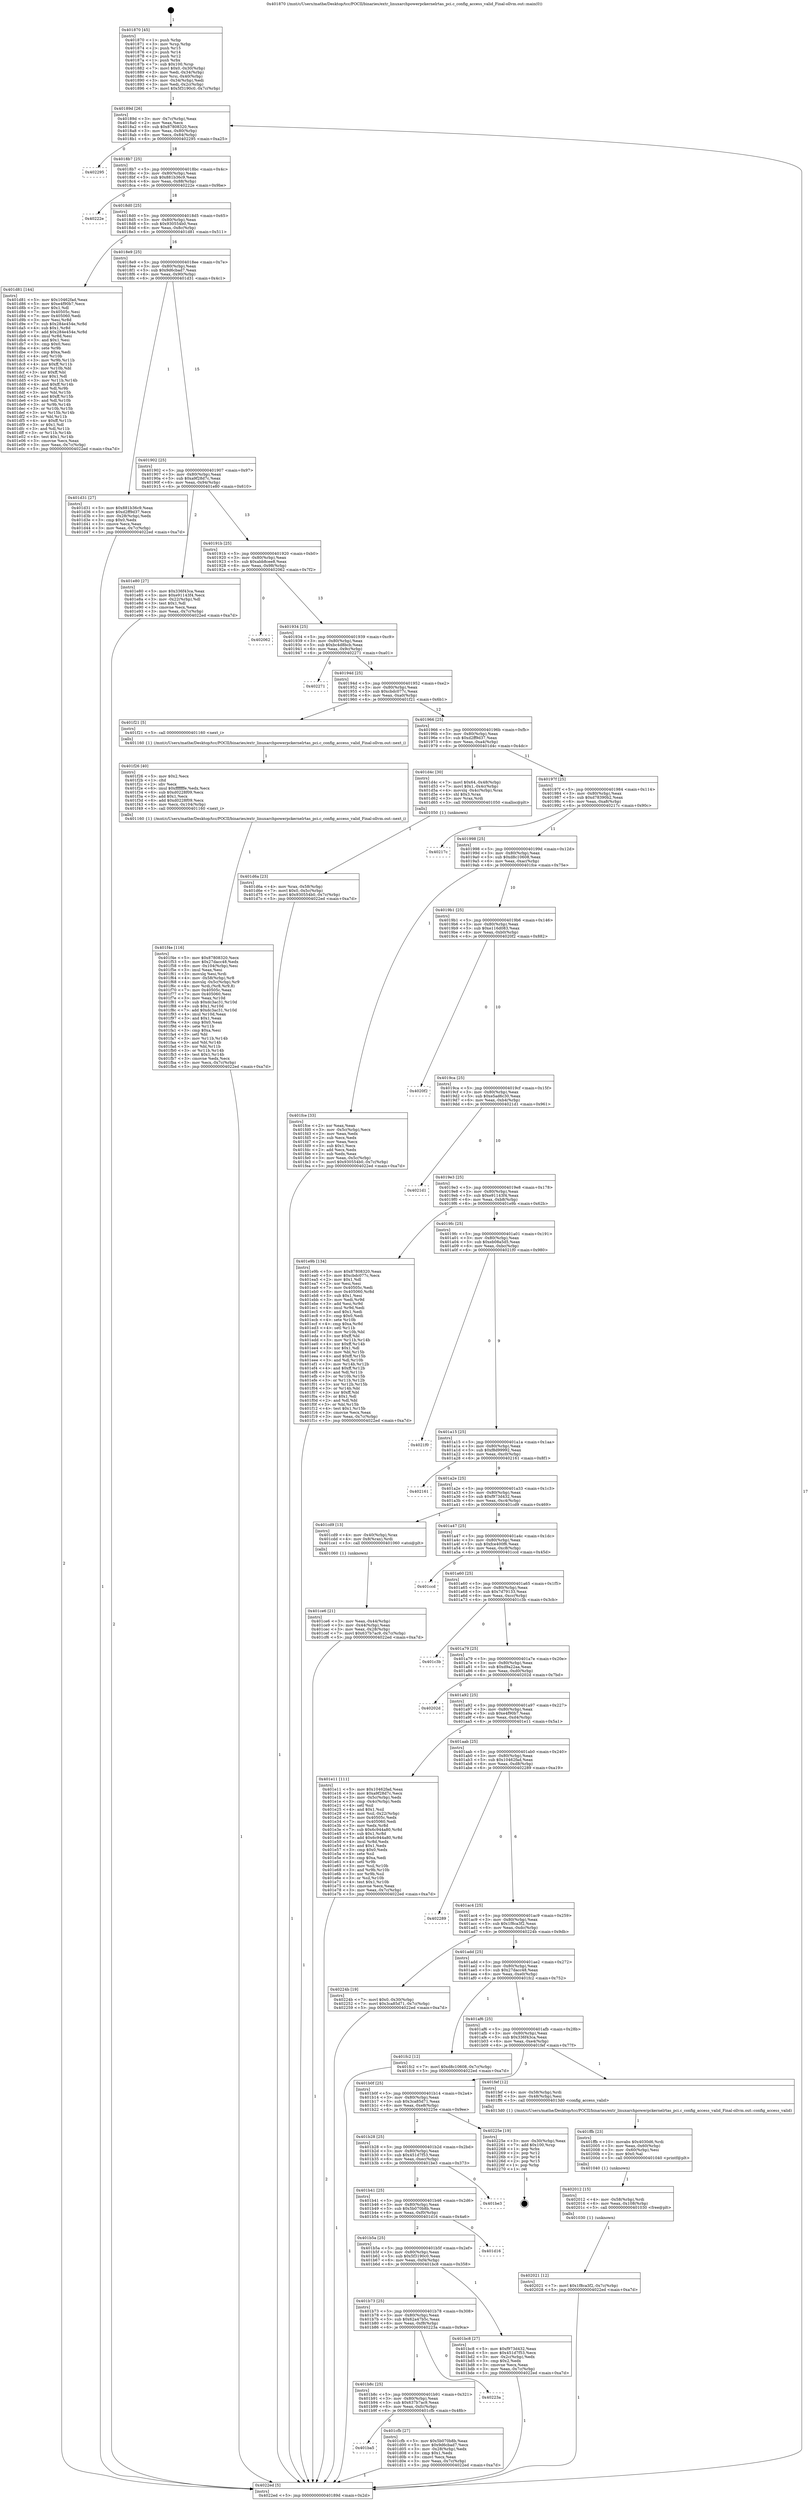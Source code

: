digraph "0x401870" {
  label = "0x401870 (/mnt/c/Users/mathe/Desktop/tcc/POCII/binaries/extr_linuxarchpowerpckernelrtas_pci.c_config_access_valid_Final-ollvm.out::main(0))"
  labelloc = "t"
  node[shape=record]

  Entry [label="",width=0.3,height=0.3,shape=circle,fillcolor=black,style=filled]
  "0x40189d" [label="{
     0x40189d [26]\l
     | [instrs]\l
     &nbsp;&nbsp;0x40189d \<+3\>: mov -0x7c(%rbp),%eax\l
     &nbsp;&nbsp;0x4018a0 \<+2\>: mov %eax,%ecx\l
     &nbsp;&nbsp;0x4018a2 \<+6\>: sub $0x87808320,%ecx\l
     &nbsp;&nbsp;0x4018a8 \<+3\>: mov %eax,-0x80(%rbp)\l
     &nbsp;&nbsp;0x4018ab \<+6\>: mov %ecx,-0x84(%rbp)\l
     &nbsp;&nbsp;0x4018b1 \<+6\>: je 0000000000402295 \<main+0xa25\>\l
  }"]
  "0x402295" [label="{
     0x402295\l
  }", style=dashed]
  "0x4018b7" [label="{
     0x4018b7 [25]\l
     | [instrs]\l
     &nbsp;&nbsp;0x4018b7 \<+5\>: jmp 00000000004018bc \<main+0x4c\>\l
     &nbsp;&nbsp;0x4018bc \<+3\>: mov -0x80(%rbp),%eax\l
     &nbsp;&nbsp;0x4018bf \<+5\>: sub $0x881b36c9,%eax\l
     &nbsp;&nbsp;0x4018c4 \<+6\>: mov %eax,-0x88(%rbp)\l
     &nbsp;&nbsp;0x4018ca \<+6\>: je 000000000040222e \<main+0x9be\>\l
  }"]
  Exit [label="",width=0.3,height=0.3,shape=circle,fillcolor=black,style=filled,peripheries=2]
  "0x40222e" [label="{
     0x40222e\l
  }", style=dashed]
  "0x4018d0" [label="{
     0x4018d0 [25]\l
     | [instrs]\l
     &nbsp;&nbsp;0x4018d0 \<+5\>: jmp 00000000004018d5 \<main+0x65\>\l
     &nbsp;&nbsp;0x4018d5 \<+3\>: mov -0x80(%rbp),%eax\l
     &nbsp;&nbsp;0x4018d8 \<+5\>: sub $0x930554b0,%eax\l
     &nbsp;&nbsp;0x4018dd \<+6\>: mov %eax,-0x8c(%rbp)\l
     &nbsp;&nbsp;0x4018e3 \<+6\>: je 0000000000401d81 \<main+0x511\>\l
  }"]
  "0x402021" [label="{
     0x402021 [12]\l
     | [instrs]\l
     &nbsp;&nbsp;0x402021 \<+7\>: movl $0x1f8ca3f2,-0x7c(%rbp)\l
     &nbsp;&nbsp;0x402028 \<+5\>: jmp 00000000004022ed \<main+0xa7d\>\l
  }"]
  "0x401d81" [label="{
     0x401d81 [144]\l
     | [instrs]\l
     &nbsp;&nbsp;0x401d81 \<+5\>: mov $0x10462fad,%eax\l
     &nbsp;&nbsp;0x401d86 \<+5\>: mov $0xe4f90b7,%ecx\l
     &nbsp;&nbsp;0x401d8b \<+2\>: mov $0x1,%dl\l
     &nbsp;&nbsp;0x401d8d \<+7\>: mov 0x40505c,%esi\l
     &nbsp;&nbsp;0x401d94 \<+7\>: mov 0x405060,%edi\l
     &nbsp;&nbsp;0x401d9b \<+3\>: mov %esi,%r8d\l
     &nbsp;&nbsp;0x401d9e \<+7\>: sub $0x284e454e,%r8d\l
     &nbsp;&nbsp;0x401da5 \<+4\>: sub $0x1,%r8d\l
     &nbsp;&nbsp;0x401da9 \<+7\>: add $0x284e454e,%r8d\l
     &nbsp;&nbsp;0x401db0 \<+4\>: imul %r8d,%esi\l
     &nbsp;&nbsp;0x401db4 \<+3\>: and $0x1,%esi\l
     &nbsp;&nbsp;0x401db7 \<+3\>: cmp $0x0,%esi\l
     &nbsp;&nbsp;0x401dba \<+4\>: sete %r9b\l
     &nbsp;&nbsp;0x401dbe \<+3\>: cmp $0xa,%edi\l
     &nbsp;&nbsp;0x401dc1 \<+4\>: setl %r10b\l
     &nbsp;&nbsp;0x401dc5 \<+3\>: mov %r9b,%r11b\l
     &nbsp;&nbsp;0x401dc8 \<+4\>: xor $0xff,%r11b\l
     &nbsp;&nbsp;0x401dcc \<+3\>: mov %r10b,%bl\l
     &nbsp;&nbsp;0x401dcf \<+3\>: xor $0xff,%bl\l
     &nbsp;&nbsp;0x401dd2 \<+3\>: xor $0x1,%dl\l
     &nbsp;&nbsp;0x401dd5 \<+3\>: mov %r11b,%r14b\l
     &nbsp;&nbsp;0x401dd8 \<+4\>: and $0xff,%r14b\l
     &nbsp;&nbsp;0x401ddc \<+3\>: and %dl,%r9b\l
     &nbsp;&nbsp;0x401ddf \<+3\>: mov %bl,%r15b\l
     &nbsp;&nbsp;0x401de2 \<+4\>: and $0xff,%r15b\l
     &nbsp;&nbsp;0x401de6 \<+3\>: and %dl,%r10b\l
     &nbsp;&nbsp;0x401de9 \<+3\>: or %r9b,%r14b\l
     &nbsp;&nbsp;0x401dec \<+3\>: or %r10b,%r15b\l
     &nbsp;&nbsp;0x401def \<+3\>: xor %r15b,%r14b\l
     &nbsp;&nbsp;0x401df2 \<+3\>: or %bl,%r11b\l
     &nbsp;&nbsp;0x401df5 \<+4\>: xor $0xff,%r11b\l
     &nbsp;&nbsp;0x401df9 \<+3\>: or $0x1,%dl\l
     &nbsp;&nbsp;0x401dfc \<+3\>: and %dl,%r11b\l
     &nbsp;&nbsp;0x401dff \<+3\>: or %r11b,%r14b\l
     &nbsp;&nbsp;0x401e02 \<+4\>: test $0x1,%r14b\l
     &nbsp;&nbsp;0x401e06 \<+3\>: cmovne %ecx,%eax\l
     &nbsp;&nbsp;0x401e09 \<+3\>: mov %eax,-0x7c(%rbp)\l
     &nbsp;&nbsp;0x401e0c \<+5\>: jmp 00000000004022ed \<main+0xa7d\>\l
  }"]
  "0x4018e9" [label="{
     0x4018e9 [25]\l
     | [instrs]\l
     &nbsp;&nbsp;0x4018e9 \<+5\>: jmp 00000000004018ee \<main+0x7e\>\l
     &nbsp;&nbsp;0x4018ee \<+3\>: mov -0x80(%rbp),%eax\l
     &nbsp;&nbsp;0x4018f1 \<+5\>: sub $0x9d6cbad7,%eax\l
     &nbsp;&nbsp;0x4018f6 \<+6\>: mov %eax,-0x90(%rbp)\l
     &nbsp;&nbsp;0x4018fc \<+6\>: je 0000000000401d31 \<main+0x4c1\>\l
  }"]
  "0x402012" [label="{
     0x402012 [15]\l
     | [instrs]\l
     &nbsp;&nbsp;0x402012 \<+4\>: mov -0x58(%rbp),%rdi\l
     &nbsp;&nbsp;0x402016 \<+6\>: mov %eax,-0x108(%rbp)\l
     &nbsp;&nbsp;0x40201c \<+5\>: call 0000000000401030 \<free@plt\>\l
     | [calls]\l
     &nbsp;&nbsp;0x401030 \{1\} (unknown)\l
  }"]
  "0x401d31" [label="{
     0x401d31 [27]\l
     | [instrs]\l
     &nbsp;&nbsp;0x401d31 \<+5\>: mov $0x881b36c9,%eax\l
     &nbsp;&nbsp;0x401d36 \<+5\>: mov $0xd2ff9d37,%ecx\l
     &nbsp;&nbsp;0x401d3b \<+3\>: mov -0x28(%rbp),%edx\l
     &nbsp;&nbsp;0x401d3e \<+3\>: cmp $0x0,%edx\l
     &nbsp;&nbsp;0x401d41 \<+3\>: cmove %ecx,%eax\l
     &nbsp;&nbsp;0x401d44 \<+3\>: mov %eax,-0x7c(%rbp)\l
     &nbsp;&nbsp;0x401d47 \<+5\>: jmp 00000000004022ed \<main+0xa7d\>\l
  }"]
  "0x401902" [label="{
     0x401902 [25]\l
     | [instrs]\l
     &nbsp;&nbsp;0x401902 \<+5\>: jmp 0000000000401907 \<main+0x97\>\l
     &nbsp;&nbsp;0x401907 \<+3\>: mov -0x80(%rbp),%eax\l
     &nbsp;&nbsp;0x40190a \<+5\>: sub $0xa9f28d7c,%eax\l
     &nbsp;&nbsp;0x40190f \<+6\>: mov %eax,-0x94(%rbp)\l
     &nbsp;&nbsp;0x401915 \<+6\>: je 0000000000401e80 \<main+0x610\>\l
  }"]
  "0x401ffb" [label="{
     0x401ffb [23]\l
     | [instrs]\l
     &nbsp;&nbsp;0x401ffb \<+10\>: movabs $0x4030d6,%rdi\l
     &nbsp;&nbsp;0x402005 \<+3\>: mov %eax,-0x60(%rbp)\l
     &nbsp;&nbsp;0x402008 \<+3\>: mov -0x60(%rbp),%esi\l
     &nbsp;&nbsp;0x40200b \<+2\>: mov $0x0,%al\l
     &nbsp;&nbsp;0x40200d \<+5\>: call 0000000000401040 \<printf@plt\>\l
     | [calls]\l
     &nbsp;&nbsp;0x401040 \{1\} (unknown)\l
  }"]
  "0x401e80" [label="{
     0x401e80 [27]\l
     | [instrs]\l
     &nbsp;&nbsp;0x401e80 \<+5\>: mov $0x336f43ca,%eax\l
     &nbsp;&nbsp;0x401e85 \<+5\>: mov $0xe91143f4,%ecx\l
     &nbsp;&nbsp;0x401e8a \<+3\>: mov -0x22(%rbp),%dl\l
     &nbsp;&nbsp;0x401e8d \<+3\>: test $0x1,%dl\l
     &nbsp;&nbsp;0x401e90 \<+3\>: cmovne %ecx,%eax\l
     &nbsp;&nbsp;0x401e93 \<+3\>: mov %eax,-0x7c(%rbp)\l
     &nbsp;&nbsp;0x401e96 \<+5\>: jmp 00000000004022ed \<main+0xa7d\>\l
  }"]
  "0x40191b" [label="{
     0x40191b [25]\l
     | [instrs]\l
     &nbsp;&nbsp;0x40191b \<+5\>: jmp 0000000000401920 \<main+0xb0\>\l
     &nbsp;&nbsp;0x401920 \<+3\>: mov -0x80(%rbp),%eax\l
     &nbsp;&nbsp;0x401923 \<+5\>: sub $0xabb8cee8,%eax\l
     &nbsp;&nbsp;0x401928 \<+6\>: mov %eax,-0x98(%rbp)\l
     &nbsp;&nbsp;0x40192e \<+6\>: je 0000000000402062 \<main+0x7f2\>\l
  }"]
  "0x401f4e" [label="{
     0x401f4e [116]\l
     | [instrs]\l
     &nbsp;&nbsp;0x401f4e \<+5\>: mov $0x87808320,%ecx\l
     &nbsp;&nbsp;0x401f53 \<+5\>: mov $0x27dacc48,%edx\l
     &nbsp;&nbsp;0x401f58 \<+6\>: mov -0x104(%rbp),%esi\l
     &nbsp;&nbsp;0x401f5e \<+3\>: imul %eax,%esi\l
     &nbsp;&nbsp;0x401f61 \<+3\>: movslq %esi,%rdi\l
     &nbsp;&nbsp;0x401f64 \<+4\>: mov -0x58(%rbp),%r8\l
     &nbsp;&nbsp;0x401f68 \<+4\>: movslq -0x5c(%rbp),%r9\l
     &nbsp;&nbsp;0x401f6c \<+4\>: mov %rdi,(%r8,%r9,8)\l
     &nbsp;&nbsp;0x401f70 \<+7\>: mov 0x40505c,%eax\l
     &nbsp;&nbsp;0x401f77 \<+7\>: mov 0x405060,%esi\l
     &nbsp;&nbsp;0x401f7e \<+3\>: mov %eax,%r10d\l
     &nbsp;&nbsp;0x401f81 \<+7\>: sub $0xdc3ac31,%r10d\l
     &nbsp;&nbsp;0x401f88 \<+4\>: sub $0x1,%r10d\l
     &nbsp;&nbsp;0x401f8c \<+7\>: add $0xdc3ac31,%r10d\l
     &nbsp;&nbsp;0x401f93 \<+4\>: imul %r10d,%eax\l
     &nbsp;&nbsp;0x401f97 \<+3\>: and $0x1,%eax\l
     &nbsp;&nbsp;0x401f9a \<+3\>: cmp $0x0,%eax\l
     &nbsp;&nbsp;0x401f9d \<+4\>: sete %r11b\l
     &nbsp;&nbsp;0x401fa1 \<+3\>: cmp $0xa,%esi\l
     &nbsp;&nbsp;0x401fa4 \<+3\>: setl %bl\l
     &nbsp;&nbsp;0x401fa7 \<+3\>: mov %r11b,%r14b\l
     &nbsp;&nbsp;0x401faa \<+3\>: and %bl,%r14b\l
     &nbsp;&nbsp;0x401fad \<+3\>: xor %bl,%r11b\l
     &nbsp;&nbsp;0x401fb0 \<+3\>: or %r11b,%r14b\l
     &nbsp;&nbsp;0x401fb3 \<+4\>: test $0x1,%r14b\l
     &nbsp;&nbsp;0x401fb7 \<+3\>: cmovne %edx,%ecx\l
     &nbsp;&nbsp;0x401fba \<+3\>: mov %ecx,-0x7c(%rbp)\l
     &nbsp;&nbsp;0x401fbd \<+5\>: jmp 00000000004022ed \<main+0xa7d\>\l
  }"]
  "0x402062" [label="{
     0x402062\l
  }", style=dashed]
  "0x401934" [label="{
     0x401934 [25]\l
     | [instrs]\l
     &nbsp;&nbsp;0x401934 \<+5\>: jmp 0000000000401939 \<main+0xc9\>\l
     &nbsp;&nbsp;0x401939 \<+3\>: mov -0x80(%rbp),%eax\l
     &nbsp;&nbsp;0x40193c \<+5\>: sub $0xbc4d8bcb,%eax\l
     &nbsp;&nbsp;0x401941 \<+6\>: mov %eax,-0x9c(%rbp)\l
     &nbsp;&nbsp;0x401947 \<+6\>: je 0000000000402271 \<main+0xa01\>\l
  }"]
  "0x401f26" [label="{
     0x401f26 [40]\l
     | [instrs]\l
     &nbsp;&nbsp;0x401f26 \<+5\>: mov $0x2,%ecx\l
     &nbsp;&nbsp;0x401f2b \<+1\>: cltd\l
     &nbsp;&nbsp;0x401f2c \<+2\>: idiv %ecx\l
     &nbsp;&nbsp;0x401f2e \<+6\>: imul $0xfffffffe,%edx,%ecx\l
     &nbsp;&nbsp;0x401f34 \<+6\>: sub $0xd0228f09,%ecx\l
     &nbsp;&nbsp;0x401f3a \<+3\>: add $0x1,%ecx\l
     &nbsp;&nbsp;0x401f3d \<+6\>: add $0xd0228f09,%ecx\l
     &nbsp;&nbsp;0x401f43 \<+6\>: mov %ecx,-0x104(%rbp)\l
     &nbsp;&nbsp;0x401f49 \<+5\>: call 0000000000401160 \<next_i\>\l
     | [calls]\l
     &nbsp;&nbsp;0x401160 \{1\} (/mnt/c/Users/mathe/Desktop/tcc/POCII/binaries/extr_linuxarchpowerpckernelrtas_pci.c_config_access_valid_Final-ollvm.out::next_i)\l
  }"]
  "0x402271" [label="{
     0x402271\l
  }", style=dashed]
  "0x40194d" [label="{
     0x40194d [25]\l
     | [instrs]\l
     &nbsp;&nbsp;0x40194d \<+5\>: jmp 0000000000401952 \<main+0xe2\>\l
     &nbsp;&nbsp;0x401952 \<+3\>: mov -0x80(%rbp),%eax\l
     &nbsp;&nbsp;0x401955 \<+5\>: sub $0xcbdc077c,%eax\l
     &nbsp;&nbsp;0x40195a \<+6\>: mov %eax,-0xa0(%rbp)\l
     &nbsp;&nbsp;0x401960 \<+6\>: je 0000000000401f21 \<main+0x6b1\>\l
  }"]
  "0x401d6a" [label="{
     0x401d6a [23]\l
     | [instrs]\l
     &nbsp;&nbsp;0x401d6a \<+4\>: mov %rax,-0x58(%rbp)\l
     &nbsp;&nbsp;0x401d6e \<+7\>: movl $0x0,-0x5c(%rbp)\l
     &nbsp;&nbsp;0x401d75 \<+7\>: movl $0x930554b0,-0x7c(%rbp)\l
     &nbsp;&nbsp;0x401d7c \<+5\>: jmp 00000000004022ed \<main+0xa7d\>\l
  }"]
  "0x401f21" [label="{
     0x401f21 [5]\l
     | [instrs]\l
     &nbsp;&nbsp;0x401f21 \<+5\>: call 0000000000401160 \<next_i\>\l
     | [calls]\l
     &nbsp;&nbsp;0x401160 \{1\} (/mnt/c/Users/mathe/Desktop/tcc/POCII/binaries/extr_linuxarchpowerpckernelrtas_pci.c_config_access_valid_Final-ollvm.out::next_i)\l
  }"]
  "0x401966" [label="{
     0x401966 [25]\l
     | [instrs]\l
     &nbsp;&nbsp;0x401966 \<+5\>: jmp 000000000040196b \<main+0xfb\>\l
     &nbsp;&nbsp;0x40196b \<+3\>: mov -0x80(%rbp),%eax\l
     &nbsp;&nbsp;0x40196e \<+5\>: sub $0xd2ff9d37,%eax\l
     &nbsp;&nbsp;0x401973 \<+6\>: mov %eax,-0xa4(%rbp)\l
     &nbsp;&nbsp;0x401979 \<+6\>: je 0000000000401d4c \<main+0x4dc\>\l
  }"]
  "0x401ba5" [label="{
     0x401ba5\l
  }", style=dashed]
  "0x401d4c" [label="{
     0x401d4c [30]\l
     | [instrs]\l
     &nbsp;&nbsp;0x401d4c \<+7\>: movl $0x64,-0x48(%rbp)\l
     &nbsp;&nbsp;0x401d53 \<+7\>: movl $0x1,-0x4c(%rbp)\l
     &nbsp;&nbsp;0x401d5a \<+4\>: movslq -0x4c(%rbp),%rax\l
     &nbsp;&nbsp;0x401d5e \<+4\>: shl $0x3,%rax\l
     &nbsp;&nbsp;0x401d62 \<+3\>: mov %rax,%rdi\l
     &nbsp;&nbsp;0x401d65 \<+5\>: call 0000000000401050 \<malloc@plt\>\l
     | [calls]\l
     &nbsp;&nbsp;0x401050 \{1\} (unknown)\l
  }"]
  "0x40197f" [label="{
     0x40197f [25]\l
     | [instrs]\l
     &nbsp;&nbsp;0x40197f \<+5\>: jmp 0000000000401984 \<main+0x114\>\l
     &nbsp;&nbsp;0x401984 \<+3\>: mov -0x80(%rbp),%eax\l
     &nbsp;&nbsp;0x401987 \<+5\>: sub $0xd78390b2,%eax\l
     &nbsp;&nbsp;0x40198c \<+6\>: mov %eax,-0xa8(%rbp)\l
     &nbsp;&nbsp;0x401992 \<+6\>: je 000000000040217c \<main+0x90c\>\l
  }"]
  "0x401cfb" [label="{
     0x401cfb [27]\l
     | [instrs]\l
     &nbsp;&nbsp;0x401cfb \<+5\>: mov $0x5b070b8b,%eax\l
     &nbsp;&nbsp;0x401d00 \<+5\>: mov $0x9d6cbad7,%ecx\l
     &nbsp;&nbsp;0x401d05 \<+3\>: mov -0x28(%rbp),%edx\l
     &nbsp;&nbsp;0x401d08 \<+3\>: cmp $0x1,%edx\l
     &nbsp;&nbsp;0x401d0b \<+3\>: cmovl %ecx,%eax\l
     &nbsp;&nbsp;0x401d0e \<+3\>: mov %eax,-0x7c(%rbp)\l
     &nbsp;&nbsp;0x401d11 \<+5\>: jmp 00000000004022ed \<main+0xa7d\>\l
  }"]
  "0x40217c" [label="{
     0x40217c\l
  }", style=dashed]
  "0x401998" [label="{
     0x401998 [25]\l
     | [instrs]\l
     &nbsp;&nbsp;0x401998 \<+5\>: jmp 000000000040199d \<main+0x12d\>\l
     &nbsp;&nbsp;0x40199d \<+3\>: mov -0x80(%rbp),%eax\l
     &nbsp;&nbsp;0x4019a0 \<+5\>: sub $0xd8c10608,%eax\l
     &nbsp;&nbsp;0x4019a5 \<+6\>: mov %eax,-0xac(%rbp)\l
     &nbsp;&nbsp;0x4019ab \<+6\>: je 0000000000401fce \<main+0x75e\>\l
  }"]
  "0x401b8c" [label="{
     0x401b8c [25]\l
     | [instrs]\l
     &nbsp;&nbsp;0x401b8c \<+5\>: jmp 0000000000401b91 \<main+0x321\>\l
     &nbsp;&nbsp;0x401b91 \<+3\>: mov -0x80(%rbp),%eax\l
     &nbsp;&nbsp;0x401b94 \<+5\>: sub $0x637b7ac9,%eax\l
     &nbsp;&nbsp;0x401b99 \<+6\>: mov %eax,-0xfc(%rbp)\l
     &nbsp;&nbsp;0x401b9f \<+6\>: je 0000000000401cfb \<main+0x48b\>\l
  }"]
  "0x401fce" [label="{
     0x401fce [33]\l
     | [instrs]\l
     &nbsp;&nbsp;0x401fce \<+2\>: xor %eax,%eax\l
     &nbsp;&nbsp;0x401fd0 \<+3\>: mov -0x5c(%rbp),%ecx\l
     &nbsp;&nbsp;0x401fd3 \<+2\>: mov %eax,%edx\l
     &nbsp;&nbsp;0x401fd5 \<+2\>: sub %ecx,%edx\l
     &nbsp;&nbsp;0x401fd7 \<+2\>: mov %eax,%ecx\l
     &nbsp;&nbsp;0x401fd9 \<+3\>: sub $0x1,%ecx\l
     &nbsp;&nbsp;0x401fdc \<+2\>: add %ecx,%edx\l
     &nbsp;&nbsp;0x401fde \<+2\>: sub %edx,%eax\l
     &nbsp;&nbsp;0x401fe0 \<+3\>: mov %eax,-0x5c(%rbp)\l
     &nbsp;&nbsp;0x401fe3 \<+7\>: movl $0x930554b0,-0x7c(%rbp)\l
     &nbsp;&nbsp;0x401fea \<+5\>: jmp 00000000004022ed \<main+0xa7d\>\l
  }"]
  "0x4019b1" [label="{
     0x4019b1 [25]\l
     | [instrs]\l
     &nbsp;&nbsp;0x4019b1 \<+5\>: jmp 00000000004019b6 \<main+0x146\>\l
     &nbsp;&nbsp;0x4019b6 \<+3\>: mov -0x80(%rbp),%eax\l
     &nbsp;&nbsp;0x4019b9 \<+5\>: sub $0xe116d083,%eax\l
     &nbsp;&nbsp;0x4019be \<+6\>: mov %eax,-0xb0(%rbp)\l
     &nbsp;&nbsp;0x4019c4 \<+6\>: je 00000000004020f2 \<main+0x882\>\l
  }"]
  "0x40223a" [label="{
     0x40223a\l
  }", style=dashed]
  "0x4020f2" [label="{
     0x4020f2\l
  }", style=dashed]
  "0x4019ca" [label="{
     0x4019ca [25]\l
     | [instrs]\l
     &nbsp;&nbsp;0x4019ca \<+5\>: jmp 00000000004019cf \<main+0x15f\>\l
     &nbsp;&nbsp;0x4019cf \<+3\>: mov -0x80(%rbp),%eax\l
     &nbsp;&nbsp;0x4019d2 \<+5\>: sub $0xe5ad6c30,%eax\l
     &nbsp;&nbsp;0x4019d7 \<+6\>: mov %eax,-0xb4(%rbp)\l
     &nbsp;&nbsp;0x4019dd \<+6\>: je 00000000004021d1 \<main+0x961\>\l
  }"]
  "0x401ce6" [label="{
     0x401ce6 [21]\l
     | [instrs]\l
     &nbsp;&nbsp;0x401ce6 \<+3\>: mov %eax,-0x44(%rbp)\l
     &nbsp;&nbsp;0x401ce9 \<+3\>: mov -0x44(%rbp),%eax\l
     &nbsp;&nbsp;0x401cec \<+3\>: mov %eax,-0x28(%rbp)\l
     &nbsp;&nbsp;0x401cef \<+7\>: movl $0x637b7ac9,-0x7c(%rbp)\l
     &nbsp;&nbsp;0x401cf6 \<+5\>: jmp 00000000004022ed \<main+0xa7d\>\l
  }"]
  "0x4021d1" [label="{
     0x4021d1\l
  }", style=dashed]
  "0x4019e3" [label="{
     0x4019e3 [25]\l
     | [instrs]\l
     &nbsp;&nbsp;0x4019e3 \<+5\>: jmp 00000000004019e8 \<main+0x178\>\l
     &nbsp;&nbsp;0x4019e8 \<+3\>: mov -0x80(%rbp),%eax\l
     &nbsp;&nbsp;0x4019eb \<+5\>: sub $0xe91143f4,%eax\l
     &nbsp;&nbsp;0x4019f0 \<+6\>: mov %eax,-0xb8(%rbp)\l
     &nbsp;&nbsp;0x4019f6 \<+6\>: je 0000000000401e9b \<main+0x62b\>\l
  }"]
  "0x401870" [label="{
     0x401870 [45]\l
     | [instrs]\l
     &nbsp;&nbsp;0x401870 \<+1\>: push %rbp\l
     &nbsp;&nbsp;0x401871 \<+3\>: mov %rsp,%rbp\l
     &nbsp;&nbsp;0x401874 \<+2\>: push %r15\l
     &nbsp;&nbsp;0x401876 \<+2\>: push %r14\l
     &nbsp;&nbsp;0x401878 \<+2\>: push %r12\l
     &nbsp;&nbsp;0x40187a \<+1\>: push %rbx\l
     &nbsp;&nbsp;0x40187b \<+7\>: sub $0x100,%rsp\l
     &nbsp;&nbsp;0x401882 \<+7\>: movl $0x0,-0x30(%rbp)\l
     &nbsp;&nbsp;0x401889 \<+3\>: mov %edi,-0x34(%rbp)\l
     &nbsp;&nbsp;0x40188c \<+4\>: mov %rsi,-0x40(%rbp)\l
     &nbsp;&nbsp;0x401890 \<+3\>: mov -0x34(%rbp),%edi\l
     &nbsp;&nbsp;0x401893 \<+3\>: mov %edi,-0x2c(%rbp)\l
     &nbsp;&nbsp;0x401896 \<+7\>: movl $0x5f3190c0,-0x7c(%rbp)\l
  }"]
  "0x401e9b" [label="{
     0x401e9b [134]\l
     | [instrs]\l
     &nbsp;&nbsp;0x401e9b \<+5\>: mov $0x87808320,%eax\l
     &nbsp;&nbsp;0x401ea0 \<+5\>: mov $0xcbdc077c,%ecx\l
     &nbsp;&nbsp;0x401ea5 \<+2\>: mov $0x1,%dl\l
     &nbsp;&nbsp;0x401ea7 \<+2\>: xor %esi,%esi\l
     &nbsp;&nbsp;0x401ea9 \<+7\>: mov 0x40505c,%edi\l
     &nbsp;&nbsp;0x401eb0 \<+8\>: mov 0x405060,%r8d\l
     &nbsp;&nbsp;0x401eb8 \<+3\>: sub $0x1,%esi\l
     &nbsp;&nbsp;0x401ebb \<+3\>: mov %edi,%r9d\l
     &nbsp;&nbsp;0x401ebe \<+3\>: add %esi,%r9d\l
     &nbsp;&nbsp;0x401ec1 \<+4\>: imul %r9d,%edi\l
     &nbsp;&nbsp;0x401ec5 \<+3\>: and $0x1,%edi\l
     &nbsp;&nbsp;0x401ec8 \<+3\>: cmp $0x0,%edi\l
     &nbsp;&nbsp;0x401ecb \<+4\>: sete %r10b\l
     &nbsp;&nbsp;0x401ecf \<+4\>: cmp $0xa,%r8d\l
     &nbsp;&nbsp;0x401ed3 \<+4\>: setl %r11b\l
     &nbsp;&nbsp;0x401ed7 \<+3\>: mov %r10b,%bl\l
     &nbsp;&nbsp;0x401eda \<+3\>: xor $0xff,%bl\l
     &nbsp;&nbsp;0x401edd \<+3\>: mov %r11b,%r14b\l
     &nbsp;&nbsp;0x401ee0 \<+4\>: xor $0xff,%r14b\l
     &nbsp;&nbsp;0x401ee4 \<+3\>: xor $0x1,%dl\l
     &nbsp;&nbsp;0x401ee7 \<+3\>: mov %bl,%r15b\l
     &nbsp;&nbsp;0x401eea \<+4\>: and $0xff,%r15b\l
     &nbsp;&nbsp;0x401eee \<+3\>: and %dl,%r10b\l
     &nbsp;&nbsp;0x401ef1 \<+3\>: mov %r14b,%r12b\l
     &nbsp;&nbsp;0x401ef4 \<+4\>: and $0xff,%r12b\l
     &nbsp;&nbsp;0x401ef8 \<+3\>: and %dl,%r11b\l
     &nbsp;&nbsp;0x401efb \<+3\>: or %r10b,%r15b\l
     &nbsp;&nbsp;0x401efe \<+3\>: or %r11b,%r12b\l
     &nbsp;&nbsp;0x401f01 \<+3\>: xor %r12b,%r15b\l
     &nbsp;&nbsp;0x401f04 \<+3\>: or %r14b,%bl\l
     &nbsp;&nbsp;0x401f07 \<+3\>: xor $0xff,%bl\l
     &nbsp;&nbsp;0x401f0a \<+3\>: or $0x1,%dl\l
     &nbsp;&nbsp;0x401f0d \<+2\>: and %dl,%bl\l
     &nbsp;&nbsp;0x401f0f \<+3\>: or %bl,%r15b\l
     &nbsp;&nbsp;0x401f12 \<+4\>: test $0x1,%r15b\l
     &nbsp;&nbsp;0x401f16 \<+3\>: cmovne %ecx,%eax\l
     &nbsp;&nbsp;0x401f19 \<+3\>: mov %eax,-0x7c(%rbp)\l
     &nbsp;&nbsp;0x401f1c \<+5\>: jmp 00000000004022ed \<main+0xa7d\>\l
  }"]
  "0x4019fc" [label="{
     0x4019fc [25]\l
     | [instrs]\l
     &nbsp;&nbsp;0x4019fc \<+5\>: jmp 0000000000401a01 \<main+0x191\>\l
     &nbsp;&nbsp;0x401a01 \<+3\>: mov -0x80(%rbp),%eax\l
     &nbsp;&nbsp;0x401a04 \<+5\>: sub $0xeb08a5d5,%eax\l
     &nbsp;&nbsp;0x401a09 \<+6\>: mov %eax,-0xbc(%rbp)\l
     &nbsp;&nbsp;0x401a0f \<+6\>: je 00000000004021f0 \<main+0x980\>\l
  }"]
  "0x4022ed" [label="{
     0x4022ed [5]\l
     | [instrs]\l
     &nbsp;&nbsp;0x4022ed \<+5\>: jmp 000000000040189d \<main+0x2d\>\l
  }"]
  "0x4021f0" [label="{
     0x4021f0\l
  }", style=dashed]
  "0x401a15" [label="{
     0x401a15 [25]\l
     | [instrs]\l
     &nbsp;&nbsp;0x401a15 \<+5\>: jmp 0000000000401a1a \<main+0x1aa\>\l
     &nbsp;&nbsp;0x401a1a \<+3\>: mov -0x80(%rbp),%eax\l
     &nbsp;&nbsp;0x401a1d \<+5\>: sub $0xf8d99992,%eax\l
     &nbsp;&nbsp;0x401a22 \<+6\>: mov %eax,-0xc0(%rbp)\l
     &nbsp;&nbsp;0x401a28 \<+6\>: je 0000000000402161 \<main+0x8f1\>\l
  }"]
  "0x401b73" [label="{
     0x401b73 [25]\l
     | [instrs]\l
     &nbsp;&nbsp;0x401b73 \<+5\>: jmp 0000000000401b78 \<main+0x308\>\l
     &nbsp;&nbsp;0x401b78 \<+3\>: mov -0x80(%rbp),%eax\l
     &nbsp;&nbsp;0x401b7b \<+5\>: sub $0x62a47b5c,%eax\l
     &nbsp;&nbsp;0x401b80 \<+6\>: mov %eax,-0xf8(%rbp)\l
     &nbsp;&nbsp;0x401b86 \<+6\>: je 000000000040223a \<main+0x9ca\>\l
  }"]
  "0x402161" [label="{
     0x402161\l
  }", style=dashed]
  "0x401a2e" [label="{
     0x401a2e [25]\l
     | [instrs]\l
     &nbsp;&nbsp;0x401a2e \<+5\>: jmp 0000000000401a33 \<main+0x1c3\>\l
     &nbsp;&nbsp;0x401a33 \<+3\>: mov -0x80(%rbp),%eax\l
     &nbsp;&nbsp;0x401a36 \<+5\>: sub $0xf973d432,%eax\l
     &nbsp;&nbsp;0x401a3b \<+6\>: mov %eax,-0xc4(%rbp)\l
     &nbsp;&nbsp;0x401a41 \<+6\>: je 0000000000401cd9 \<main+0x469\>\l
  }"]
  "0x401bc8" [label="{
     0x401bc8 [27]\l
     | [instrs]\l
     &nbsp;&nbsp;0x401bc8 \<+5\>: mov $0xf973d432,%eax\l
     &nbsp;&nbsp;0x401bcd \<+5\>: mov $0x451d7f53,%ecx\l
     &nbsp;&nbsp;0x401bd2 \<+3\>: mov -0x2c(%rbp),%edx\l
     &nbsp;&nbsp;0x401bd5 \<+3\>: cmp $0x2,%edx\l
     &nbsp;&nbsp;0x401bd8 \<+3\>: cmovne %ecx,%eax\l
     &nbsp;&nbsp;0x401bdb \<+3\>: mov %eax,-0x7c(%rbp)\l
     &nbsp;&nbsp;0x401bde \<+5\>: jmp 00000000004022ed \<main+0xa7d\>\l
  }"]
  "0x401cd9" [label="{
     0x401cd9 [13]\l
     | [instrs]\l
     &nbsp;&nbsp;0x401cd9 \<+4\>: mov -0x40(%rbp),%rax\l
     &nbsp;&nbsp;0x401cdd \<+4\>: mov 0x8(%rax),%rdi\l
     &nbsp;&nbsp;0x401ce1 \<+5\>: call 0000000000401060 \<atoi@plt\>\l
     | [calls]\l
     &nbsp;&nbsp;0x401060 \{1\} (unknown)\l
  }"]
  "0x401a47" [label="{
     0x401a47 [25]\l
     | [instrs]\l
     &nbsp;&nbsp;0x401a47 \<+5\>: jmp 0000000000401a4c \<main+0x1dc\>\l
     &nbsp;&nbsp;0x401a4c \<+3\>: mov -0x80(%rbp),%eax\l
     &nbsp;&nbsp;0x401a4f \<+5\>: sub $0xfce400f6,%eax\l
     &nbsp;&nbsp;0x401a54 \<+6\>: mov %eax,-0xc8(%rbp)\l
     &nbsp;&nbsp;0x401a5a \<+6\>: je 0000000000401ccd \<main+0x45d\>\l
  }"]
  "0x401b5a" [label="{
     0x401b5a [25]\l
     | [instrs]\l
     &nbsp;&nbsp;0x401b5a \<+5\>: jmp 0000000000401b5f \<main+0x2ef\>\l
     &nbsp;&nbsp;0x401b5f \<+3\>: mov -0x80(%rbp),%eax\l
     &nbsp;&nbsp;0x401b62 \<+5\>: sub $0x5f3190c0,%eax\l
     &nbsp;&nbsp;0x401b67 \<+6\>: mov %eax,-0xf4(%rbp)\l
     &nbsp;&nbsp;0x401b6d \<+6\>: je 0000000000401bc8 \<main+0x358\>\l
  }"]
  "0x401ccd" [label="{
     0x401ccd\l
  }", style=dashed]
  "0x401a60" [label="{
     0x401a60 [25]\l
     | [instrs]\l
     &nbsp;&nbsp;0x401a60 \<+5\>: jmp 0000000000401a65 \<main+0x1f5\>\l
     &nbsp;&nbsp;0x401a65 \<+3\>: mov -0x80(%rbp),%eax\l
     &nbsp;&nbsp;0x401a68 \<+5\>: sub $0x7d79133,%eax\l
     &nbsp;&nbsp;0x401a6d \<+6\>: mov %eax,-0xcc(%rbp)\l
     &nbsp;&nbsp;0x401a73 \<+6\>: je 0000000000401c3b \<main+0x3cb\>\l
  }"]
  "0x401d16" [label="{
     0x401d16\l
  }", style=dashed]
  "0x401c3b" [label="{
     0x401c3b\l
  }", style=dashed]
  "0x401a79" [label="{
     0x401a79 [25]\l
     | [instrs]\l
     &nbsp;&nbsp;0x401a79 \<+5\>: jmp 0000000000401a7e \<main+0x20e\>\l
     &nbsp;&nbsp;0x401a7e \<+3\>: mov -0x80(%rbp),%eax\l
     &nbsp;&nbsp;0x401a81 \<+5\>: sub $0xd9a22aa,%eax\l
     &nbsp;&nbsp;0x401a86 \<+6\>: mov %eax,-0xd0(%rbp)\l
     &nbsp;&nbsp;0x401a8c \<+6\>: je 000000000040202d \<main+0x7bd\>\l
  }"]
  "0x401b41" [label="{
     0x401b41 [25]\l
     | [instrs]\l
     &nbsp;&nbsp;0x401b41 \<+5\>: jmp 0000000000401b46 \<main+0x2d6\>\l
     &nbsp;&nbsp;0x401b46 \<+3\>: mov -0x80(%rbp),%eax\l
     &nbsp;&nbsp;0x401b49 \<+5\>: sub $0x5b070b8b,%eax\l
     &nbsp;&nbsp;0x401b4e \<+6\>: mov %eax,-0xf0(%rbp)\l
     &nbsp;&nbsp;0x401b54 \<+6\>: je 0000000000401d16 \<main+0x4a6\>\l
  }"]
  "0x40202d" [label="{
     0x40202d\l
  }", style=dashed]
  "0x401a92" [label="{
     0x401a92 [25]\l
     | [instrs]\l
     &nbsp;&nbsp;0x401a92 \<+5\>: jmp 0000000000401a97 \<main+0x227\>\l
     &nbsp;&nbsp;0x401a97 \<+3\>: mov -0x80(%rbp),%eax\l
     &nbsp;&nbsp;0x401a9a \<+5\>: sub $0xe4f90b7,%eax\l
     &nbsp;&nbsp;0x401a9f \<+6\>: mov %eax,-0xd4(%rbp)\l
     &nbsp;&nbsp;0x401aa5 \<+6\>: je 0000000000401e11 \<main+0x5a1\>\l
  }"]
  "0x401be3" [label="{
     0x401be3\l
  }", style=dashed]
  "0x401e11" [label="{
     0x401e11 [111]\l
     | [instrs]\l
     &nbsp;&nbsp;0x401e11 \<+5\>: mov $0x10462fad,%eax\l
     &nbsp;&nbsp;0x401e16 \<+5\>: mov $0xa9f28d7c,%ecx\l
     &nbsp;&nbsp;0x401e1b \<+3\>: mov -0x5c(%rbp),%edx\l
     &nbsp;&nbsp;0x401e1e \<+3\>: cmp -0x4c(%rbp),%edx\l
     &nbsp;&nbsp;0x401e21 \<+4\>: setl %sil\l
     &nbsp;&nbsp;0x401e25 \<+4\>: and $0x1,%sil\l
     &nbsp;&nbsp;0x401e29 \<+4\>: mov %sil,-0x22(%rbp)\l
     &nbsp;&nbsp;0x401e2d \<+7\>: mov 0x40505c,%edx\l
     &nbsp;&nbsp;0x401e34 \<+7\>: mov 0x405060,%edi\l
     &nbsp;&nbsp;0x401e3b \<+3\>: mov %edx,%r8d\l
     &nbsp;&nbsp;0x401e3e \<+7\>: sub $0x6c944a80,%r8d\l
     &nbsp;&nbsp;0x401e45 \<+4\>: sub $0x1,%r8d\l
     &nbsp;&nbsp;0x401e49 \<+7\>: add $0x6c944a80,%r8d\l
     &nbsp;&nbsp;0x401e50 \<+4\>: imul %r8d,%edx\l
     &nbsp;&nbsp;0x401e54 \<+3\>: and $0x1,%edx\l
     &nbsp;&nbsp;0x401e57 \<+3\>: cmp $0x0,%edx\l
     &nbsp;&nbsp;0x401e5a \<+4\>: sete %sil\l
     &nbsp;&nbsp;0x401e5e \<+3\>: cmp $0xa,%edi\l
     &nbsp;&nbsp;0x401e61 \<+4\>: setl %r9b\l
     &nbsp;&nbsp;0x401e65 \<+3\>: mov %sil,%r10b\l
     &nbsp;&nbsp;0x401e68 \<+3\>: and %r9b,%r10b\l
     &nbsp;&nbsp;0x401e6b \<+3\>: xor %r9b,%sil\l
     &nbsp;&nbsp;0x401e6e \<+3\>: or %sil,%r10b\l
     &nbsp;&nbsp;0x401e71 \<+4\>: test $0x1,%r10b\l
     &nbsp;&nbsp;0x401e75 \<+3\>: cmovne %ecx,%eax\l
     &nbsp;&nbsp;0x401e78 \<+3\>: mov %eax,-0x7c(%rbp)\l
     &nbsp;&nbsp;0x401e7b \<+5\>: jmp 00000000004022ed \<main+0xa7d\>\l
  }"]
  "0x401aab" [label="{
     0x401aab [25]\l
     | [instrs]\l
     &nbsp;&nbsp;0x401aab \<+5\>: jmp 0000000000401ab0 \<main+0x240\>\l
     &nbsp;&nbsp;0x401ab0 \<+3\>: mov -0x80(%rbp),%eax\l
     &nbsp;&nbsp;0x401ab3 \<+5\>: sub $0x10462fad,%eax\l
     &nbsp;&nbsp;0x401ab8 \<+6\>: mov %eax,-0xd8(%rbp)\l
     &nbsp;&nbsp;0x401abe \<+6\>: je 0000000000402289 \<main+0xa19\>\l
  }"]
  "0x401b28" [label="{
     0x401b28 [25]\l
     | [instrs]\l
     &nbsp;&nbsp;0x401b28 \<+5\>: jmp 0000000000401b2d \<main+0x2bd\>\l
     &nbsp;&nbsp;0x401b2d \<+3\>: mov -0x80(%rbp),%eax\l
     &nbsp;&nbsp;0x401b30 \<+5\>: sub $0x451d7f53,%eax\l
     &nbsp;&nbsp;0x401b35 \<+6\>: mov %eax,-0xec(%rbp)\l
     &nbsp;&nbsp;0x401b3b \<+6\>: je 0000000000401be3 \<main+0x373\>\l
  }"]
  "0x402289" [label="{
     0x402289\l
  }", style=dashed]
  "0x401ac4" [label="{
     0x401ac4 [25]\l
     | [instrs]\l
     &nbsp;&nbsp;0x401ac4 \<+5\>: jmp 0000000000401ac9 \<main+0x259\>\l
     &nbsp;&nbsp;0x401ac9 \<+3\>: mov -0x80(%rbp),%eax\l
     &nbsp;&nbsp;0x401acc \<+5\>: sub $0x1f8ca3f2,%eax\l
     &nbsp;&nbsp;0x401ad1 \<+6\>: mov %eax,-0xdc(%rbp)\l
     &nbsp;&nbsp;0x401ad7 \<+6\>: je 000000000040224b \<main+0x9db\>\l
  }"]
  "0x40225e" [label="{
     0x40225e [19]\l
     | [instrs]\l
     &nbsp;&nbsp;0x40225e \<+3\>: mov -0x30(%rbp),%eax\l
     &nbsp;&nbsp;0x402261 \<+7\>: add $0x100,%rsp\l
     &nbsp;&nbsp;0x402268 \<+1\>: pop %rbx\l
     &nbsp;&nbsp;0x402269 \<+2\>: pop %r12\l
     &nbsp;&nbsp;0x40226b \<+2\>: pop %r14\l
     &nbsp;&nbsp;0x40226d \<+2\>: pop %r15\l
     &nbsp;&nbsp;0x40226f \<+1\>: pop %rbp\l
     &nbsp;&nbsp;0x402270 \<+1\>: ret\l
  }"]
  "0x40224b" [label="{
     0x40224b [19]\l
     | [instrs]\l
     &nbsp;&nbsp;0x40224b \<+7\>: movl $0x0,-0x30(%rbp)\l
     &nbsp;&nbsp;0x402252 \<+7\>: movl $0x3ca85d71,-0x7c(%rbp)\l
     &nbsp;&nbsp;0x402259 \<+5\>: jmp 00000000004022ed \<main+0xa7d\>\l
  }"]
  "0x401add" [label="{
     0x401add [25]\l
     | [instrs]\l
     &nbsp;&nbsp;0x401add \<+5\>: jmp 0000000000401ae2 \<main+0x272\>\l
     &nbsp;&nbsp;0x401ae2 \<+3\>: mov -0x80(%rbp),%eax\l
     &nbsp;&nbsp;0x401ae5 \<+5\>: sub $0x27dacc48,%eax\l
     &nbsp;&nbsp;0x401aea \<+6\>: mov %eax,-0xe0(%rbp)\l
     &nbsp;&nbsp;0x401af0 \<+6\>: je 0000000000401fc2 \<main+0x752\>\l
  }"]
  "0x401b0f" [label="{
     0x401b0f [25]\l
     | [instrs]\l
     &nbsp;&nbsp;0x401b0f \<+5\>: jmp 0000000000401b14 \<main+0x2a4\>\l
     &nbsp;&nbsp;0x401b14 \<+3\>: mov -0x80(%rbp),%eax\l
     &nbsp;&nbsp;0x401b17 \<+5\>: sub $0x3ca85d71,%eax\l
     &nbsp;&nbsp;0x401b1c \<+6\>: mov %eax,-0xe8(%rbp)\l
     &nbsp;&nbsp;0x401b22 \<+6\>: je 000000000040225e \<main+0x9ee\>\l
  }"]
  "0x401fc2" [label="{
     0x401fc2 [12]\l
     | [instrs]\l
     &nbsp;&nbsp;0x401fc2 \<+7\>: movl $0xd8c10608,-0x7c(%rbp)\l
     &nbsp;&nbsp;0x401fc9 \<+5\>: jmp 00000000004022ed \<main+0xa7d\>\l
  }"]
  "0x401af6" [label="{
     0x401af6 [25]\l
     | [instrs]\l
     &nbsp;&nbsp;0x401af6 \<+5\>: jmp 0000000000401afb \<main+0x28b\>\l
     &nbsp;&nbsp;0x401afb \<+3\>: mov -0x80(%rbp),%eax\l
     &nbsp;&nbsp;0x401afe \<+5\>: sub $0x336f43ca,%eax\l
     &nbsp;&nbsp;0x401b03 \<+6\>: mov %eax,-0xe4(%rbp)\l
     &nbsp;&nbsp;0x401b09 \<+6\>: je 0000000000401fef \<main+0x77f\>\l
  }"]
  "0x401fef" [label="{
     0x401fef [12]\l
     | [instrs]\l
     &nbsp;&nbsp;0x401fef \<+4\>: mov -0x58(%rbp),%rdi\l
     &nbsp;&nbsp;0x401ff3 \<+3\>: mov -0x48(%rbp),%esi\l
     &nbsp;&nbsp;0x401ff6 \<+5\>: call 00000000004013d0 \<config_access_valid\>\l
     | [calls]\l
     &nbsp;&nbsp;0x4013d0 \{1\} (/mnt/c/Users/mathe/Desktop/tcc/POCII/binaries/extr_linuxarchpowerpckernelrtas_pci.c_config_access_valid_Final-ollvm.out::config_access_valid)\l
  }"]
  Entry -> "0x401870" [label=" 1"]
  "0x40189d" -> "0x402295" [label=" 0"]
  "0x40189d" -> "0x4018b7" [label=" 18"]
  "0x40225e" -> Exit [label=" 1"]
  "0x4018b7" -> "0x40222e" [label=" 0"]
  "0x4018b7" -> "0x4018d0" [label=" 18"]
  "0x40224b" -> "0x4022ed" [label=" 1"]
  "0x4018d0" -> "0x401d81" [label=" 2"]
  "0x4018d0" -> "0x4018e9" [label=" 16"]
  "0x402021" -> "0x4022ed" [label=" 1"]
  "0x4018e9" -> "0x401d31" [label=" 1"]
  "0x4018e9" -> "0x401902" [label=" 15"]
  "0x402012" -> "0x402021" [label=" 1"]
  "0x401902" -> "0x401e80" [label=" 2"]
  "0x401902" -> "0x40191b" [label=" 13"]
  "0x401ffb" -> "0x402012" [label=" 1"]
  "0x40191b" -> "0x402062" [label=" 0"]
  "0x40191b" -> "0x401934" [label=" 13"]
  "0x401fef" -> "0x401ffb" [label=" 1"]
  "0x401934" -> "0x402271" [label=" 0"]
  "0x401934" -> "0x40194d" [label=" 13"]
  "0x401fce" -> "0x4022ed" [label=" 1"]
  "0x40194d" -> "0x401f21" [label=" 1"]
  "0x40194d" -> "0x401966" [label=" 12"]
  "0x401fc2" -> "0x4022ed" [label=" 1"]
  "0x401966" -> "0x401d4c" [label=" 1"]
  "0x401966" -> "0x40197f" [label=" 11"]
  "0x401f4e" -> "0x4022ed" [label=" 1"]
  "0x40197f" -> "0x40217c" [label=" 0"]
  "0x40197f" -> "0x401998" [label=" 11"]
  "0x401f26" -> "0x401f4e" [label=" 1"]
  "0x401998" -> "0x401fce" [label=" 1"]
  "0x401998" -> "0x4019b1" [label=" 10"]
  "0x401e9b" -> "0x4022ed" [label=" 1"]
  "0x4019b1" -> "0x4020f2" [label=" 0"]
  "0x4019b1" -> "0x4019ca" [label=" 10"]
  "0x401e80" -> "0x4022ed" [label=" 2"]
  "0x4019ca" -> "0x4021d1" [label=" 0"]
  "0x4019ca" -> "0x4019e3" [label=" 10"]
  "0x401d81" -> "0x4022ed" [label=" 2"]
  "0x4019e3" -> "0x401e9b" [label=" 1"]
  "0x4019e3" -> "0x4019fc" [label=" 9"]
  "0x401d6a" -> "0x4022ed" [label=" 1"]
  "0x4019fc" -> "0x4021f0" [label=" 0"]
  "0x4019fc" -> "0x401a15" [label=" 9"]
  "0x401d4c" -> "0x401d6a" [label=" 1"]
  "0x401a15" -> "0x402161" [label=" 0"]
  "0x401a15" -> "0x401a2e" [label=" 9"]
  "0x401d31" -> "0x4022ed" [label=" 1"]
  "0x401a2e" -> "0x401cd9" [label=" 1"]
  "0x401a2e" -> "0x401a47" [label=" 8"]
  "0x401cfb" -> "0x4022ed" [label=" 1"]
  "0x401a47" -> "0x401ccd" [label=" 0"]
  "0x401a47" -> "0x401a60" [label=" 8"]
  "0x401b8c" -> "0x401cfb" [label=" 1"]
  "0x401a60" -> "0x401c3b" [label=" 0"]
  "0x401a60" -> "0x401a79" [label=" 8"]
  "0x401f21" -> "0x401f26" [label=" 1"]
  "0x401a79" -> "0x40202d" [label=" 0"]
  "0x401a79" -> "0x401a92" [label=" 8"]
  "0x401b73" -> "0x40223a" [label=" 0"]
  "0x401a92" -> "0x401e11" [label=" 2"]
  "0x401a92" -> "0x401aab" [label=" 6"]
  "0x401e11" -> "0x4022ed" [label=" 2"]
  "0x401aab" -> "0x402289" [label=" 0"]
  "0x401aab" -> "0x401ac4" [label=" 6"]
  "0x401cd9" -> "0x401ce6" [label=" 1"]
  "0x401ac4" -> "0x40224b" [label=" 1"]
  "0x401ac4" -> "0x401add" [label=" 5"]
  "0x4022ed" -> "0x40189d" [label=" 17"]
  "0x401add" -> "0x401fc2" [label=" 1"]
  "0x401add" -> "0x401af6" [label=" 4"]
  "0x401bc8" -> "0x4022ed" [label=" 1"]
  "0x401af6" -> "0x401fef" [label=" 1"]
  "0x401af6" -> "0x401b0f" [label=" 3"]
  "0x401870" -> "0x40189d" [label=" 1"]
  "0x401b0f" -> "0x40225e" [label=" 1"]
  "0x401b0f" -> "0x401b28" [label=" 2"]
  "0x401ce6" -> "0x4022ed" [label=" 1"]
  "0x401b28" -> "0x401be3" [label=" 0"]
  "0x401b28" -> "0x401b41" [label=" 2"]
  "0x401b73" -> "0x401b8c" [label=" 1"]
  "0x401b41" -> "0x401d16" [label=" 0"]
  "0x401b41" -> "0x401b5a" [label=" 2"]
  "0x401b8c" -> "0x401ba5" [label=" 0"]
  "0x401b5a" -> "0x401bc8" [label=" 1"]
  "0x401b5a" -> "0x401b73" [label=" 1"]
}

